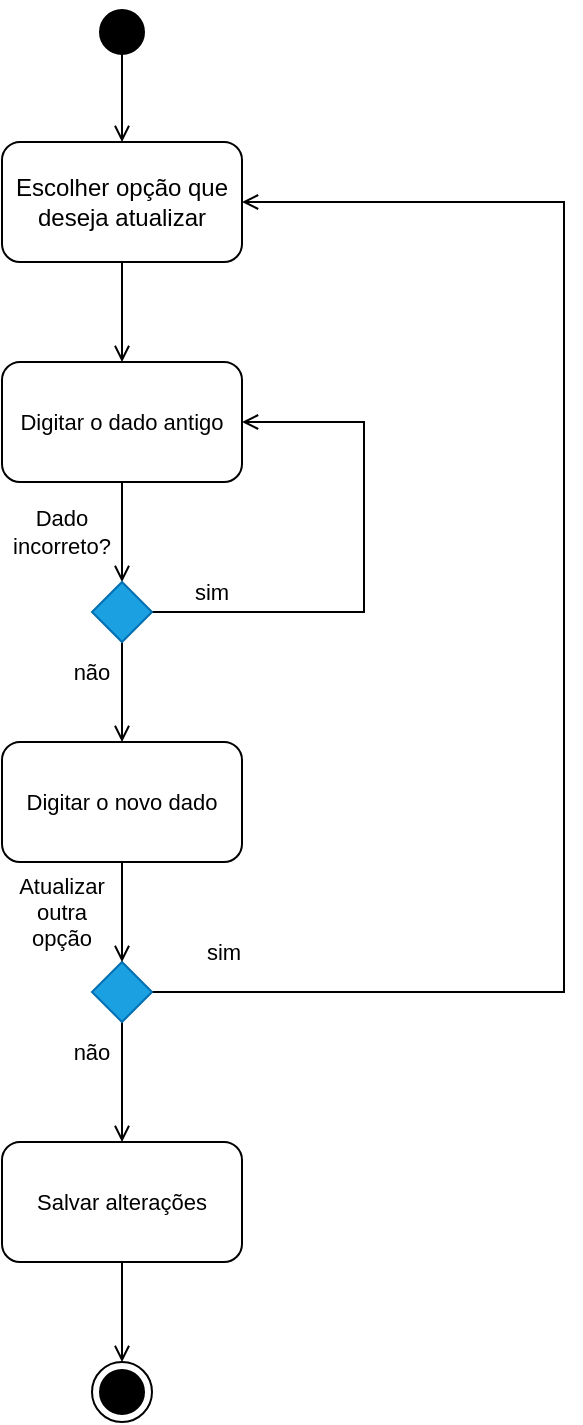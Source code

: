 <mxfile version="21.5.0" type="github">
  <diagram name="Página-1" id="ko8FQJQJKpPwWS8EJ0Uh">
    <mxGraphModel dx="1114" dy="616" grid="1" gridSize="10" guides="1" tooltips="1" connect="1" arrows="1" fold="1" page="1" pageScale="1" pageWidth="827" pageHeight="1169" math="0" shadow="0">
      <root>
        <mxCell id="0" />
        <mxCell id="1" parent="0" />
        <mxCell id="FGsbNq8r_3bn9qSofiAP-3" style="edgeStyle=orthogonalEdgeStyle;rounded=0;orthogonalLoop=1;jettySize=auto;html=1;entryX=0.5;entryY=0;entryDx=0;entryDy=0;endArrow=open;endFill=0;exitX=0.5;exitY=0.8;exitDx=0;exitDy=0;exitPerimeter=0;" edge="1" parent="1" source="FGsbNq8r_3bn9qSofiAP-1" target="FGsbNq8r_3bn9qSofiAP-2">
          <mxGeometry relative="1" as="geometry">
            <mxPoint x="400" y="60" as="sourcePoint" />
          </mxGeometry>
        </mxCell>
        <mxCell id="FGsbNq8r_3bn9qSofiAP-1" value="" style="ellipse;html=1;shape=startState;fillColor=#000000;strokeColor=#000000;" vertex="1" parent="1">
          <mxGeometry x="384" y="40" width="30" height="30" as="geometry" />
        </mxCell>
        <mxCell id="FGsbNq8r_3bn9qSofiAP-13" style="edgeStyle=orthogonalEdgeStyle;shape=connector;rounded=0;orthogonalLoop=1;jettySize=auto;html=1;exitX=0.5;exitY=1;exitDx=0;exitDy=0;labelBackgroundColor=default;strokeColor=default;fontFamily=Helvetica;fontSize=11;fontColor=default;endArrow=open;endFill=0;" edge="1" parent="1" source="FGsbNq8r_3bn9qSofiAP-2" target="FGsbNq8r_3bn9qSofiAP-14">
          <mxGeometry relative="1" as="geometry">
            <mxPoint x="399" y="230" as="targetPoint" />
          </mxGeometry>
        </mxCell>
        <mxCell id="FGsbNq8r_3bn9qSofiAP-2" value="Escolher opção que deseja atualizar" style="rounded=1;whiteSpace=wrap;html=1;" vertex="1" parent="1">
          <mxGeometry x="339" y="110" width="120" height="60" as="geometry" />
        </mxCell>
        <mxCell id="FGsbNq8r_3bn9qSofiAP-11" style="edgeStyle=orthogonalEdgeStyle;shape=connector;rounded=0;orthogonalLoop=1;jettySize=auto;html=1;exitX=0.5;exitY=1;exitDx=0;exitDy=0;entryX=0.5;entryY=0;entryDx=0;entryDy=0;labelBackgroundColor=default;strokeColor=default;fontFamily=Helvetica;fontSize=11;fontColor=default;endArrow=open;endFill=0;" edge="1" parent="1" source="FGsbNq8r_3bn9qSofiAP-5" target="FGsbNq8r_3bn9qSofiAP-10">
          <mxGeometry relative="1" as="geometry" />
        </mxCell>
        <mxCell id="FGsbNq8r_3bn9qSofiAP-26" style="edgeStyle=orthogonalEdgeStyle;shape=connector;rounded=0;orthogonalLoop=1;jettySize=auto;html=1;exitX=1;exitY=0.5;exitDx=0;exitDy=0;entryX=1;entryY=0.5;entryDx=0;entryDy=0;labelBackgroundColor=default;strokeColor=default;fontFamily=Helvetica;fontSize=11;fontColor=default;endArrow=open;endFill=0;" edge="1" parent="1" source="FGsbNq8r_3bn9qSofiAP-5" target="FGsbNq8r_3bn9qSofiAP-2">
          <mxGeometry relative="1" as="geometry">
            <Array as="points">
              <mxPoint x="620" y="535" />
              <mxPoint x="620" y="140" />
            </Array>
          </mxGeometry>
        </mxCell>
        <mxCell id="FGsbNq8r_3bn9qSofiAP-5" value="" style="rhombus;whiteSpace=wrap;html=1;fillColor=#1ba1e2;strokeColor=#006EAF;fontColor=#ffffff;" vertex="1" parent="1">
          <mxGeometry x="384" y="520" width="30" height="30" as="geometry" />
        </mxCell>
        <mxCell id="FGsbNq8r_3bn9qSofiAP-8" value="Atualizar outra opção" style="text;html=1;strokeColor=none;fillColor=none;align=center;verticalAlign=middle;whiteSpace=wrap;rounded=0;fontSize=11;fontFamily=Helvetica;fontColor=default;" vertex="1" parent="1">
          <mxGeometry x="339" y="480" width="60" height="30" as="geometry" />
        </mxCell>
        <mxCell id="FGsbNq8r_3bn9qSofiAP-9" value="sim" style="text;html=1;strokeColor=none;fillColor=none;align=center;verticalAlign=middle;whiteSpace=wrap;rounded=0;fontSize=11;fontFamily=Helvetica;fontColor=default;" vertex="1" parent="1">
          <mxGeometry x="420" y="500" width="60" height="30" as="geometry" />
        </mxCell>
        <mxCell id="FGsbNq8r_3bn9qSofiAP-28" style="edgeStyle=orthogonalEdgeStyle;shape=connector;rounded=0;orthogonalLoop=1;jettySize=auto;html=1;exitX=0.5;exitY=1;exitDx=0;exitDy=0;entryX=0.5;entryY=0;entryDx=0;entryDy=0;labelBackgroundColor=default;strokeColor=default;fontFamily=Helvetica;fontSize=11;fontColor=default;endArrow=open;endFill=0;" edge="1" parent="1" source="FGsbNq8r_3bn9qSofiAP-10" target="FGsbNq8r_3bn9qSofiAP-27">
          <mxGeometry relative="1" as="geometry" />
        </mxCell>
        <mxCell id="FGsbNq8r_3bn9qSofiAP-10" value="Salvar alterações" style="rounded=1;whiteSpace=wrap;html=1;fontFamily=Helvetica;fontSize=11;fontColor=default;" vertex="1" parent="1">
          <mxGeometry x="339" y="610" width="120" height="60" as="geometry" />
        </mxCell>
        <mxCell id="FGsbNq8r_3bn9qSofiAP-12" value="não" style="text;html=1;strokeColor=none;fillColor=none;align=center;verticalAlign=middle;whiteSpace=wrap;rounded=0;fontSize=11;fontFamily=Helvetica;fontColor=default;" vertex="1" parent="1">
          <mxGeometry x="354" y="550" width="60" height="30" as="geometry" />
        </mxCell>
        <mxCell id="FGsbNq8r_3bn9qSofiAP-16" style="edgeStyle=orthogonalEdgeStyle;shape=connector;rounded=0;orthogonalLoop=1;jettySize=auto;html=1;exitX=0.5;exitY=1;exitDx=0;exitDy=0;entryX=0.5;entryY=0;entryDx=0;entryDy=0;labelBackgroundColor=default;strokeColor=default;fontFamily=Helvetica;fontSize=11;fontColor=default;endArrow=open;endFill=0;" edge="1" parent="1" source="FGsbNq8r_3bn9qSofiAP-14" target="FGsbNq8r_3bn9qSofiAP-15">
          <mxGeometry relative="1" as="geometry" />
        </mxCell>
        <mxCell id="FGsbNq8r_3bn9qSofiAP-14" value="Digitar o dado antigo" style="rounded=1;whiteSpace=wrap;html=1;fontFamily=Helvetica;fontSize=11;fontColor=default;" vertex="1" parent="1">
          <mxGeometry x="339" y="220" width="120" height="60" as="geometry" />
        </mxCell>
        <mxCell id="FGsbNq8r_3bn9qSofiAP-18" style="edgeStyle=orthogonalEdgeStyle;shape=connector;rounded=0;orthogonalLoop=1;jettySize=auto;html=1;exitX=1;exitY=0.5;exitDx=0;exitDy=0;entryX=1;entryY=0.5;entryDx=0;entryDy=0;labelBackgroundColor=default;strokeColor=default;fontFamily=Helvetica;fontSize=11;fontColor=default;endArrow=open;endFill=0;" edge="1" parent="1" source="FGsbNq8r_3bn9qSofiAP-15" target="FGsbNq8r_3bn9qSofiAP-14">
          <mxGeometry relative="1" as="geometry">
            <Array as="points">
              <mxPoint x="520" y="345" />
              <mxPoint x="520" y="250" />
            </Array>
          </mxGeometry>
        </mxCell>
        <mxCell id="FGsbNq8r_3bn9qSofiAP-20" style="edgeStyle=orthogonalEdgeStyle;shape=connector;rounded=0;orthogonalLoop=1;jettySize=auto;html=1;exitX=0.5;exitY=1;exitDx=0;exitDy=0;entryX=0.5;entryY=0;entryDx=0;entryDy=0;labelBackgroundColor=default;strokeColor=default;fontFamily=Helvetica;fontSize=11;fontColor=default;endArrow=open;endFill=0;" edge="1" parent="1" source="FGsbNq8r_3bn9qSofiAP-15" target="FGsbNq8r_3bn9qSofiAP-19">
          <mxGeometry relative="1" as="geometry" />
        </mxCell>
        <mxCell id="FGsbNq8r_3bn9qSofiAP-15" value="" style="rhombus;whiteSpace=wrap;html=1;fillColor=#1ba1e2;strokeColor=#006EAF;fontColor=#ffffff;" vertex="1" parent="1">
          <mxGeometry x="384" y="330" width="30" height="30" as="geometry" />
        </mxCell>
        <mxCell id="FGsbNq8r_3bn9qSofiAP-17" value="Dado incorreto?" style="text;html=1;strokeColor=none;fillColor=none;align=center;verticalAlign=middle;whiteSpace=wrap;rounded=0;fontSize=11;fontFamily=Helvetica;fontColor=default;" vertex="1" parent="1">
          <mxGeometry x="339" y="290" width="60" height="30" as="geometry" />
        </mxCell>
        <mxCell id="FGsbNq8r_3bn9qSofiAP-25" style="edgeStyle=orthogonalEdgeStyle;shape=connector;rounded=0;orthogonalLoop=1;jettySize=auto;html=1;exitX=0.5;exitY=1;exitDx=0;exitDy=0;entryX=0.5;entryY=0;entryDx=0;entryDy=0;labelBackgroundColor=default;strokeColor=default;fontFamily=Helvetica;fontSize=11;fontColor=default;endArrow=open;endFill=0;" edge="1" parent="1" source="FGsbNq8r_3bn9qSofiAP-19" target="FGsbNq8r_3bn9qSofiAP-5">
          <mxGeometry relative="1" as="geometry" />
        </mxCell>
        <mxCell id="FGsbNq8r_3bn9qSofiAP-19" value="Digitar o novo dado" style="rounded=1;whiteSpace=wrap;html=1;fontFamily=Helvetica;fontSize=11;fontColor=default;" vertex="1" parent="1">
          <mxGeometry x="339" y="410" width="120" height="60" as="geometry" />
        </mxCell>
        <mxCell id="FGsbNq8r_3bn9qSofiAP-21" value="sim" style="text;html=1;strokeColor=none;fillColor=none;align=center;verticalAlign=middle;whiteSpace=wrap;rounded=0;fontSize=11;fontFamily=Helvetica;fontColor=default;" vertex="1" parent="1">
          <mxGeometry x="414" y="320" width="60" height="30" as="geometry" />
        </mxCell>
        <mxCell id="FGsbNq8r_3bn9qSofiAP-22" value="não" style="text;html=1;strokeColor=none;fillColor=none;align=center;verticalAlign=middle;whiteSpace=wrap;rounded=0;fontSize=11;fontFamily=Helvetica;fontColor=default;" vertex="1" parent="1">
          <mxGeometry x="354" y="360" width="60" height="30" as="geometry" />
        </mxCell>
        <mxCell id="FGsbNq8r_3bn9qSofiAP-27" value="" style="ellipse;html=1;shape=endState;fillColor=#000000;strokeColor=#000000;fontFamily=Helvetica;fontSize=11;fontColor=default;" vertex="1" parent="1">
          <mxGeometry x="384" y="720" width="30" height="30" as="geometry" />
        </mxCell>
      </root>
    </mxGraphModel>
  </diagram>
</mxfile>
